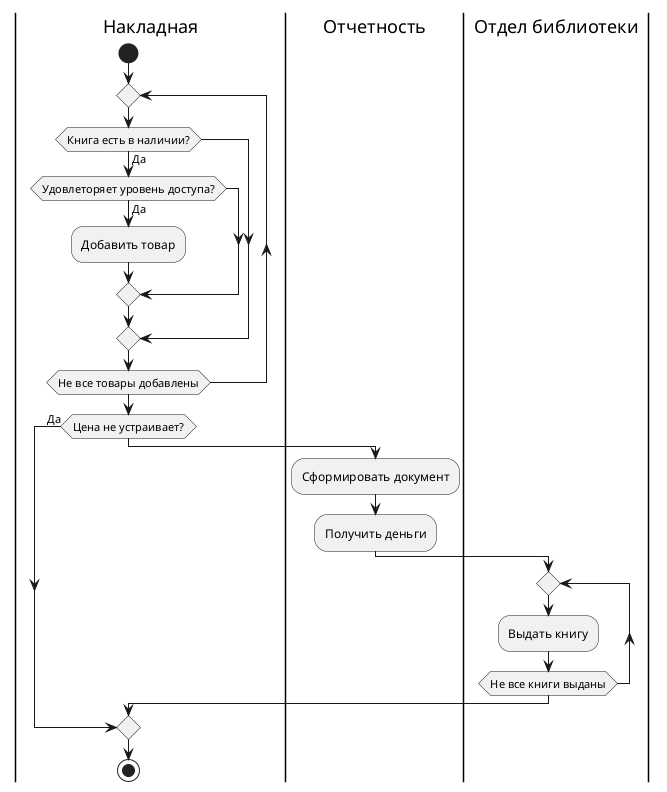 @startuml

|Накладная|
|Отчетность|
|Отдел библиотеки|



|Накладная|
start
repeat
    if (Книга есть в наличии?) then (Да)
        if (Удовлеторяет уровень доступа?) then (Да)
            :Добавить товар;
        endif   
    endif
repeat while (Не все товары добавлены)
if (Цена не устраивает?) then (Да)
else
    |Отчетность|
    :Сформировать документ;
    :Получить деньги;

    |Отдел библиотеки|
    repeat
        :Выдать книгу;
    repeat while (Не все книги выданы)
    |Накладная|
endif

stop


@enduml